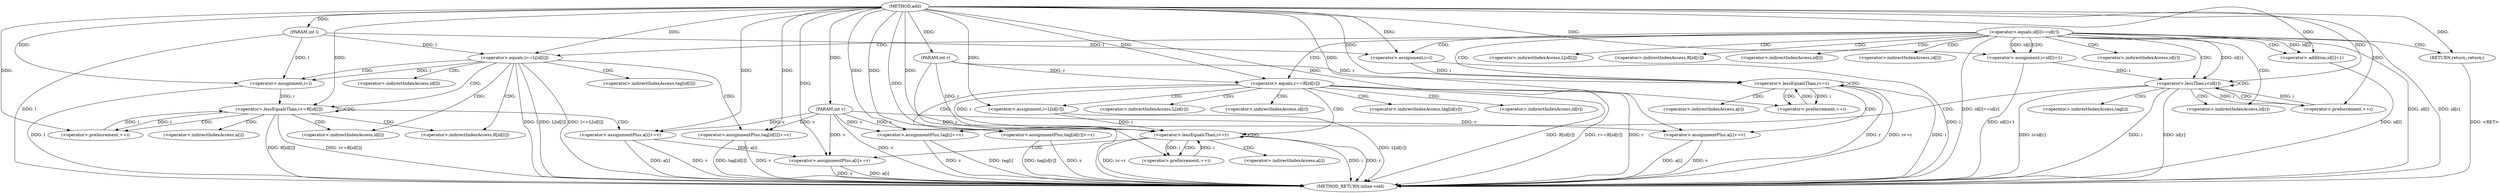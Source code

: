 digraph "add" {  
"1000302" [label = "(METHOD,add)" ]
"1000423" [label = "(METHOD_RETURN,inline void)" ]
"1000303" [label = "(PARAM,int l)" ]
"1000304" [label = "(PARAM,int r)" ]
"1000305" [label = "(PARAM,int v)" ]
"1000308" [label = "(<operator>.equals,id[l]==id[r])" ]
"1000333" [label = "(<operator>.equals,l==L[id[l]])" ]
"1000340" [label = "(<operator>.assignmentPlus,tag[id[l]]+=v)" ]
"1000369" [label = "(<operator>.assignment,i=id[l]+1)" ]
"1000376" [label = "(<operator>.lessThan,i<id[r])" ]
"1000381" [label = "(<operator>.preIncrement,++i)" ]
"1000383" [label = "(<operator>.assignmentPlus,tag[i]+=v)" ]
"1000389" [label = "(<operator>.equals,r==R[id[r]])" ]
"1000396" [label = "(<operator>.assignmentPlus,tag[id[r]]+=v)" ]
"1000331" [label = "(RETURN,return;,return;)" ]
"1000318" [label = "(<operator>.assignment,i=l)" ]
"1000321" [label = "(<operator>.lessEqualsThan,i<=r)" ]
"1000324" [label = "(<operator>.preIncrement,++i)" ]
"1000326" [label = "(<operator>.assignmentPlus,a[i]+=v)" ]
"1000350" [label = "(<operator>.assignment,i=l)" ]
"1000353" [label = "(<operator>.lessEqualsThan,i<=R[id[l]])" ]
"1000360" [label = "(<operator>.preIncrement,++i)" ]
"1000362" [label = "(<operator>.assignmentPlus,a[i]+=v)" ]
"1000371" [label = "(<operator>.addition,id[l]+1)" ]
"1000406" [label = "(<operator>.assignment,i=L[id[r]])" ]
"1000413" [label = "(<operator>.lessEqualsThan,i<=r)" ]
"1000416" [label = "(<operator>.preIncrement,++i)" ]
"1000418" [label = "(<operator>.assignmentPlus,a[i]+=v)" ]
"1000335" [label = "(<operator>.indirectIndexAccess,L[id[l]])" ]
"1000341" [label = "(<operator>.indirectIndexAccess,tag[id[l]])" ]
"1000378" [label = "(<operator>.indirectIndexAccess,id[r])" ]
"1000384" [label = "(<operator>.indirectIndexAccess,tag[i])" ]
"1000391" [label = "(<operator>.indirectIndexAccess,R[id[r]])" ]
"1000397" [label = "(<operator>.indirectIndexAccess,tag[id[r]])" ]
"1000337" [label = "(<operator>.indirectIndexAccess,id[l])" ]
"1000343" [label = "(<operator>.indirectIndexAccess,id[l])" ]
"1000372" [label = "(<operator>.indirectIndexAccess,id[l])" ]
"1000393" [label = "(<operator>.indirectIndexAccess,id[r])" ]
"1000399" [label = "(<operator>.indirectIndexAccess,id[r])" ]
"1000327" [label = "(<operator>.indirectIndexAccess,a[i])" ]
"1000355" [label = "(<operator>.indirectIndexAccess,R[id[l]])" ]
"1000363" [label = "(<operator>.indirectIndexAccess,a[i])" ]
"1000408" [label = "(<operator>.indirectIndexAccess,L[id[r]])" ]
"1000419" [label = "(<operator>.indirectIndexAccess,a[i])" ]
"1000357" [label = "(<operator>.indirectIndexAccess,id[l])" ]
"1000410" [label = "(<operator>.indirectIndexAccess,id[r])" ]
  "1000331" -> "1000423"  [ label = "DDG: <RET>"] 
  "1000303" -> "1000423"  [ label = "DDG: l"] 
  "1000304" -> "1000423"  [ label = "DDG: r"] 
  "1000305" -> "1000423"  [ label = "DDG: v"] 
  "1000308" -> "1000423"  [ label = "DDG: id[l]"] 
  "1000308" -> "1000423"  [ label = "DDG: id[r]"] 
  "1000308" -> "1000423"  [ label = "DDG: id[l]==id[r]"] 
  "1000333" -> "1000423"  [ label = "DDG: l"] 
  "1000333" -> "1000423"  [ label = "DDG: L[id[l]]"] 
  "1000333" -> "1000423"  [ label = "DDG: l==L[id[l]]"] 
  "1000350" -> "1000423"  [ label = "DDG: l"] 
  "1000353" -> "1000423"  [ label = "DDG: R[id[l]]"] 
  "1000353" -> "1000423"  [ label = "DDG: i<=R[id[l]]"] 
  "1000362" -> "1000423"  [ label = "DDG: a[i]"] 
  "1000362" -> "1000423"  [ label = "DDG: v"] 
  "1000340" -> "1000423"  [ label = "DDG: tag[id[l]]"] 
  "1000340" -> "1000423"  [ label = "DDG: v"] 
  "1000371" -> "1000423"  [ label = "DDG: id[l]"] 
  "1000369" -> "1000423"  [ label = "DDG: id[l]+1"] 
  "1000376" -> "1000423"  [ label = "DDG: i"] 
  "1000376" -> "1000423"  [ label = "DDG: id[r]"] 
  "1000376" -> "1000423"  [ label = "DDG: i<id[r]"] 
  "1000389" -> "1000423"  [ label = "DDG: r"] 
  "1000389" -> "1000423"  [ label = "DDG: R[id[r]]"] 
  "1000389" -> "1000423"  [ label = "DDG: r==R[id[r]]"] 
  "1000406" -> "1000423"  [ label = "DDG: L[id[r]]"] 
  "1000413" -> "1000423"  [ label = "DDG: i"] 
  "1000413" -> "1000423"  [ label = "DDG: r"] 
  "1000413" -> "1000423"  [ label = "DDG: i<=r"] 
  "1000418" -> "1000423"  [ label = "DDG: a[i]"] 
  "1000418" -> "1000423"  [ label = "DDG: v"] 
  "1000396" -> "1000423"  [ label = "DDG: tag[id[r]]"] 
  "1000396" -> "1000423"  [ label = "DDG: v"] 
  "1000383" -> "1000423"  [ label = "DDG: tag[i]"] 
  "1000383" -> "1000423"  [ label = "DDG: v"] 
  "1000318" -> "1000423"  [ label = "DDG: l"] 
  "1000321" -> "1000423"  [ label = "DDG: i"] 
  "1000321" -> "1000423"  [ label = "DDG: r"] 
  "1000321" -> "1000423"  [ label = "DDG: i<=r"] 
  "1000326" -> "1000423"  [ label = "DDG: a[i]"] 
  "1000326" -> "1000423"  [ label = "DDG: v"] 
  "1000302" -> "1000303"  [ label = "DDG: "] 
  "1000302" -> "1000304"  [ label = "DDG: "] 
  "1000302" -> "1000305"  [ label = "DDG: "] 
  "1000305" -> "1000340"  [ label = "DDG: v"] 
  "1000302" -> "1000340"  [ label = "DDG: "] 
  "1000308" -> "1000369"  [ label = "DDG: id[l]"] 
  "1000302" -> "1000369"  [ label = "DDG: "] 
  "1000305" -> "1000383"  [ label = "DDG: v"] 
  "1000302" -> "1000383"  [ label = "DDG: "] 
  "1000305" -> "1000396"  [ label = "DDG: v"] 
  "1000302" -> "1000396"  [ label = "DDG: "] 
  "1000302" -> "1000331"  [ label = "DDG: "] 
  "1000303" -> "1000333"  [ label = "DDG: l"] 
  "1000302" -> "1000333"  [ label = "DDG: "] 
  "1000369" -> "1000376"  [ label = "DDG: i"] 
  "1000381" -> "1000376"  [ label = "DDG: i"] 
  "1000302" -> "1000376"  [ label = "DDG: "] 
  "1000308" -> "1000376"  [ label = "DDG: id[r]"] 
  "1000376" -> "1000381"  [ label = "DDG: i"] 
  "1000302" -> "1000381"  [ label = "DDG: "] 
  "1000304" -> "1000389"  [ label = "DDG: r"] 
  "1000302" -> "1000389"  [ label = "DDG: "] 
  "1000303" -> "1000318"  [ label = "DDG: l"] 
  "1000302" -> "1000318"  [ label = "DDG: "] 
  "1000305" -> "1000326"  [ label = "DDG: v"] 
  "1000302" -> "1000326"  [ label = "DDG: "] 
  "1000333" -> "1000350"  [ label = "DDG: l"] 
  "1000303" -> "1000350"  [ label = "DDG: l"] 
  "1000302" -> "1000350"  [ label = "DDG: "] 
  "1000305" -> "1000362"  [ label = "DDG: v"] 
  "1000302" -> "1000362"  [ label = "DDG: "] 
  "1000308" -> "1000371"  [ label = "DDG: id[l]"] 
  "1000302" -> "1000371"  [ label = "DDG: "] 
  "1000305" -> "1000418"  [ label = "DDG: v"] 
  "1000302" -> "1000418"  [ label = "DDG: "] 
  "1000318" -> "1000321"  [ label = "DDG: i"] 
  "1000324" -> "1000321"  [ label = "DDG: i"] 
  "1000302" -> "1000321"  [ label = "DDG: "] 
  "1000304" -> "1000321"  [ label = "DDG: r"] 
  "1000321" -> "1000324"  [ label = "DDG: i"] 
  "1000302" -> "1000324"  [ label = "DDG: "] 
  "1000350" -> "1000353"  [ label = "DDG: i"] 
  "1000360" -> "1000353"  [ label = "DDG: i"] 
  "1000302" -> "1000353"  [ label = "DDG: "] 
  "1000353" -> "1000360"  [ label = "DDG: i"] 
  "1000302" -> "1000360"  [ label = "DDG: "] 
  "1000302" -> "1000406"  [ label = "DDG: "] 
  "1000406" -> "1000413"  [ label = "DDG: i"] 
  "1000416" -> "1000413"  [ label = "DDG: i"] 
  "1000302" -> "1000413"  [ label = "DDG: "] 
  "1000389" -> "1000413"  [ label = "DDG: r"] 
  "1000304" -> "1000413"  [ label = "DDG: r"] 
  "1000413" -> "1000416"  [ label = "DDG: i"] 
  "1000302" -> "1000416"  [ label = "DDG: "] 
  "1000362" -> "1000418"  [ label = "DDG: a[i]"] 
  "1000308" -> "1000389"  [ label = "CDG: "] 
  "1000308" -> "1000333"  [ label = "CDG: "] 
  "1000308" -> "1000391"  [ label = "CDG: "] 
  "1000308" -> "1000337"  [ label = "CDG: "] 
  "1000308" -> "1000371"  [ label = "CDG: "] 
  "1000308" -> "1000321"  [ label = "CDG: "] 
  "1000308" -> "1000335"  [ label = "CDG: "] 
  "1000308" -> "1000393"  [ label = "CDG: "] 
  "1000308" -> "1000318"  [ label = "CDG: "] 
  "1000308" -> "1000331"  [ label = "CDG: "] 
  "1000308" -> "1000376"  [ label = "CDG: "] 
  "1000308" -> "1000378"  [ label = "CDG: "] 
  "1000308" -> "1000372"  [ label = "CDG: "] 
  "1000308" -> "1000369"  [ label = "CDG: "] 
  "1000333" -> "1000341"  [ label = "CDG: "] 
  "1000333" -> "1000350"  [ label = "CDG: "] 
  "1000333" -> "1000340"  [ label = "CDG: "] 
  "1000333" -> "1000353"  [ label = "CDG: "] 
  "1000333" -> "1000357"  [ label = "CDG: "] 
  "1000333" -> "1000355"  [ label = "CDG: "] 
  "1000333" -> "1000343"  [ label = "CDG: "] 
  "1000376" -> "1000384"  [ label = "CDG: "] 
  "1000376" -> "1000383"  [ label = "CDG: "] 
  "1000376" -> "1000376"  [ label = "CDG: "] 
  "1000376" -> "1000378"  [ label = "CDG: "] 
  "1000376" -> "1000381"  [ label = "CDG: "] 
  "1000389" -> "1000397"  [ label = "CDG: "] 
  "1000389" -> "1000396"  [ label = "CDG: "] 
  "1000389" -> "1000406"  [ label = "CDG: "] 
  "1000389" -> "1000399"  [ label = "CDG: "] 
  "1000389" -> "1000413"  [ label = "CDG: "] 
  "1000389" -> "1000410"  [ label = "CDG: "] 
  "1000389" -> "1000408"  [ label = "CDG: "] 
  "1000321" -> "1000324"  [ label = "CDG: "] 
  "1000321" -> "1000321"  [ label = "CDG: "] 
  "1000321" -> "1000326"  [ label = "CDG: "] 
  "1000321" -> "1000327"  [ label = "CDG: "] 
  "1000353" -> "1000362"  [ label = "CDG: "] 
  "1000353" -> "1000360"  [ label = "CDG: "] 
  "1000353" -> "1000353"  [ label = "CDG: "] 
  "1000353" -> "1000357"  [ label = "CDG: "] 
  "1000353" -> "1000363"  [ label = "CDG: "] 
  "1000353" -> "1000355"  [ label = "CDG: "] 
  "1000413" -> "1000419"  [ label = "CDG: "] 
  "1000413" -> "1000418"  [ label = "CDG: "] 
  "1000413" -> "1000413"  [ label = "CDG: "] 
  "1000413" -> "1000416"  [ label = "CDG: "] 
}
